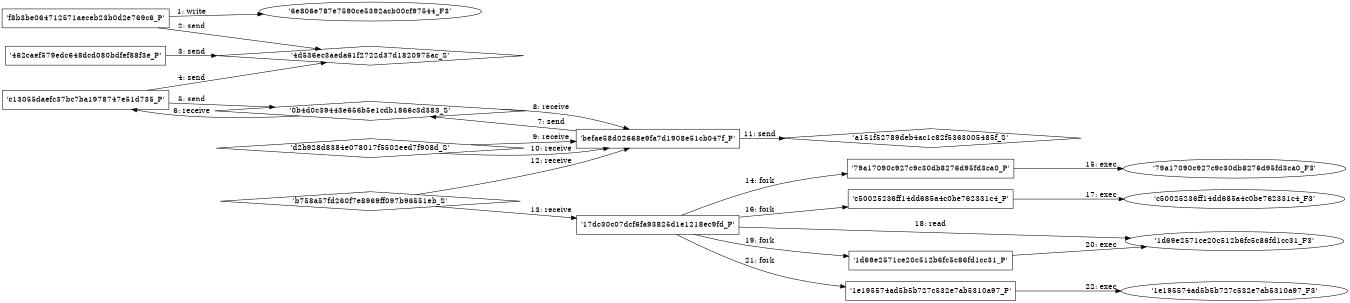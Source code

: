 digraph "D:\Learning\Paper\apt\基于CTI的攻击预警\Dataset\攻击图\ASGfromALLCTI\Leaky LED Bulbs Could be Remotely Controlled.dot" {
rankdir="LR"
size="9"
fixedsize="false"
splines="true"
nodesep=0.3
ranksep=0
fontsize=10
overlap="scalexy"
engine= "neato"
	"'6e806e787e7590ce5392acb00cf97544_F3'" [node_type=file shape=ellipse]
	"'f8b3be064712571aeceb23b0d2e769c6_P'" [node_type=Process shape=box]
	"'f8b3be064712571aeceb23b0d2e769c6_P'" -> "'6e806e787e7590ce5392acb00cf97544_F3'" [label="1: write"]
	"'4d536ec3aeda61f2722d37d1820975ac_S'" [node_type=Socket shape=diamond]
	"'f8b3be064712571aeceb23b0d2e769c6_P'" [node_type=Process shape=box]
	"'f8b3be064712571aeceb23b0d2e769c6_P'" -> "'4d536ec3aeda61f2722d37d1820975ac_S'" [label="2: send"]
	"'4d536ec3aeda61f2722d37d1820975ac_S'" [node_type=Socket shape=diamond]
	"'462caef579edc648dcd080bdfef88f3e_P'" [node_type=Process shape=box]
	"'462caef579edc648dcd080bdfef88f3e_P'" -> "'4d536ec3aeda61f2722d37d1820975ac_S'" [label="3: send"]
	"'4d536ec3aeda61f2722d37d1820975ac_S'" [node_type=Socket shape=diamond]
	"'c13055daefc37bc7ba1978747e51d735_P'" [node_type=Process shape=box]
	"'c13055daefc37bc7ba1978747e51d735_P'" -> "'4d536ec3aeda61f2722d37d1820975ac_S'" [label="4: send"]
	"'0b4d0c39443e656b5e1cdb1866c3d383_S'" [node_type=Socket shape=diamond]
	"'c13055daefc37bc7ba1978747e51d735_P'" [node_type=Process shape=box]
	"'c13055daefc37bc7ba1978747e51d735_P'" -> "'0b4d0c39443e656b5e1cdb1866c3d383_S'" [label="5: send"]
	"'0b4d0c39443e656b5e1cdb1866c3d383_S'" -> "'c13055daefc37bc7ba1978747e51d735_P'" [label="6: receive"]
	"'0b4d0c39443e656b5e1cdb1866c3d383_S'" [node_type=Socket shape=diamond]
	"'befae58d02668e9fa7d1908e51cb047f_P'" [node_type=Process shape=box]
	"'befae58d02668e9fa7d1908e51cb047f_P'" -> "'0b4d0c39443e656b5e1cdb1866c3d383_S'" [label="7: send"]
	"'0b4d0c39443e656b5e1cdb1866c3d383_S'" -> "'befae58d02668e9fa7d1908e51cb047f_P'" [label="8: receive"]
	"'befae58d02668e9fa7d1908e51cb047f_P'" [node_type=Process shape=box]
	"'d2b928d8384e078017f5502eed7f908d_S'" [node_type=Socket shape=diamond]
	"'d2b928d8384e078017f5502eed7f908d_S'" -> "'befae58d02668e9fa7d1908e51cb047f_P'" [label="9: receive"]
	"'befae58d02668e9fa7d1908e51cb047f_P'" [node_type=Process shape=box]
	"'d2b928d8384e078017f5502eed7f908d_S'" [node_type=Socket shape=diamond]
	"'d2b928d8384e078017f5502eed7f908d_S'" -> "'befae58d02668e9fa7d1908e51cb047f_P'" [label="10: receive"]
	"'a151f52789deb4ac1c82f5363005485f_S'" [node_type=Socket shape=diamond]
	"'befae58d02668e9fa7d1908e51cb047f_P'" [node_type=Process shape=box]
	"'befae58d02668e9fa7d1908e51cb047f_P'" -> "'a151f52789deb4ac1c82f5363005485f_S'" [label="11: send"]
	"'befae58d02668e9fa7d1908e51cb047f_P'" [node_type=Process shape=box]
	"'b758a57fd260f7e8969ff097b96551eb_S'" [node_type=Socket shape=diamond]
	"'b758a57fd260f7e8969ff097b96551eb_S'" -> "'befae58d02668e9fa7d1908e51cb047f_P'" [label="12: receive"]
	"'17dc30c07dcf6fa93825d1e1218ec9fd_P'" [node_type=Process shape=box]
	"'b758a57fd260f7e8969ff097b96551eb_S'" [node_type=Socket shape=diamond]
	"'b758a57fd260f7e8969ff097b96551eb_S'" -> "'17dc30c07dcf6fa93825d1e1218ec9fd_P'" [label="13: receive"]
	"'17dc30c07dcf6fa93825d1e1218ec9fd_P'" [node_type=Process shape=box]
	"'79a17090c927c9c30db8276d95fd3ca0_P'" [node_type=Process shape=box]
	"'17dc30c07dcf6fa93825d1e1218ec9fd_P'" -> "'79a17090c927c9c30db8276d95fd3ca0_P'" [label="14: fork"]
	"'79a17090c927c9c30db8276d95fd3ca0_P'" [node_type=Process shape=box]
	"'79a17090c927c9c30db8276d95fd3ca0_F3'" [node_type=File shape=ellipse]
	"'79a17090c927c9c30db8276d95fd3ca0_P'" -> "'79a17090c927c9c30db8276d95fd3ca0_F3'" [label="15: exec"]
	"'17dc30c07dcf6fa93825d1e1218ec9fd_P'" [node_type=Process shape=box]
	"'c50025236ff14dd685a4c0be762331c4_P'" [node_type=Process shape=box]
	"'17dc30c07dcf6fa93825d1e1218ec9fd_P'" -> "'c50025236ff14dd685a4c0be762331c4_P'" [label="16: fork"]
	"'c50025236ff14dd685a4c0be762331c4_P'" [node_type=Process shape=box]
	"'c50025236ff14dd685a4c0be762331c4_F3'" [node_type=File shape=ellipse]
	"'c50025236ff14dd685a4c0be762331c4_P'" -> "'c50025236ff14dd685a4c0be762331c4_F3'" [label="17: exec"]
	"'1d69e2571ce20c512b6fc5c86fd1cc31_F3'" [node_type=file shape=ellipse]
	"'17dc30c07dcf6fa93825d1e1218ec9fd_P'" [node_type=Process shape=box]
	"'17dc30c07dcf6fa93825d1e1218ec9fd_P'" -> "'1d69e2571ce20c512b6fc5c86fd1cc31_F3'" [label="18: read"]
	"'17dc30c07dcf6fa93825d1e1218ec9fd_P'" [node_type=Process shape=box]
	"'1d69e2571ce20c512b6fc5c86fd1cc31_P'" [node_type=Process shape=box]
	"'17dc30c07dcf6fa93825d1e1218ec9fd_P'" -> "'1d69e2571ce20c512b6fc5c86fd1cc31_P'" [label="19: fork"]
	"'1d69e2571ce20c512b6fc5c86fd1cc31_P'" [node_type=Process shape=box]
	"'1d69e2571ce20c512b6fc5c86fd1cc31_F3'" [node_type=File shape=ellipse]
	"'1d69e2571ce20c512b6fc5c86fd1cc31_P'" -> "'1d69e2571ce20c512b6fc5c86fd1cc31_F3'" [label="20: exec"]
	"'17dc30c07dcf6fa93825d1e1218ec9fd_P'" [node_type=Process shape=box]
	"'1e195574ad5b5b727c532e7ab5310a97_P'" [node_type=Process shape=box]
	"'17dc30c07dcf6fa93825d1e1218ec9fd_P'" -> "'1e195574ad5b5b727c532e7ab5310a97_P'" [label="21: fork"]
	"'1e195574ad5b5b727c532e7ab5310a97_P'" [node_type=Process shape=box]
	"'1e195574ad5b5b727c532e7ab5310a97_F3'" [node_type=File shape=ellipse]
	"'1e195574ad5b5b727c532e7ab5310a97_P'" -> "'1e195574ad5b5b727c532e7ab5310a97_F3'" [label="22: exec"]
}
